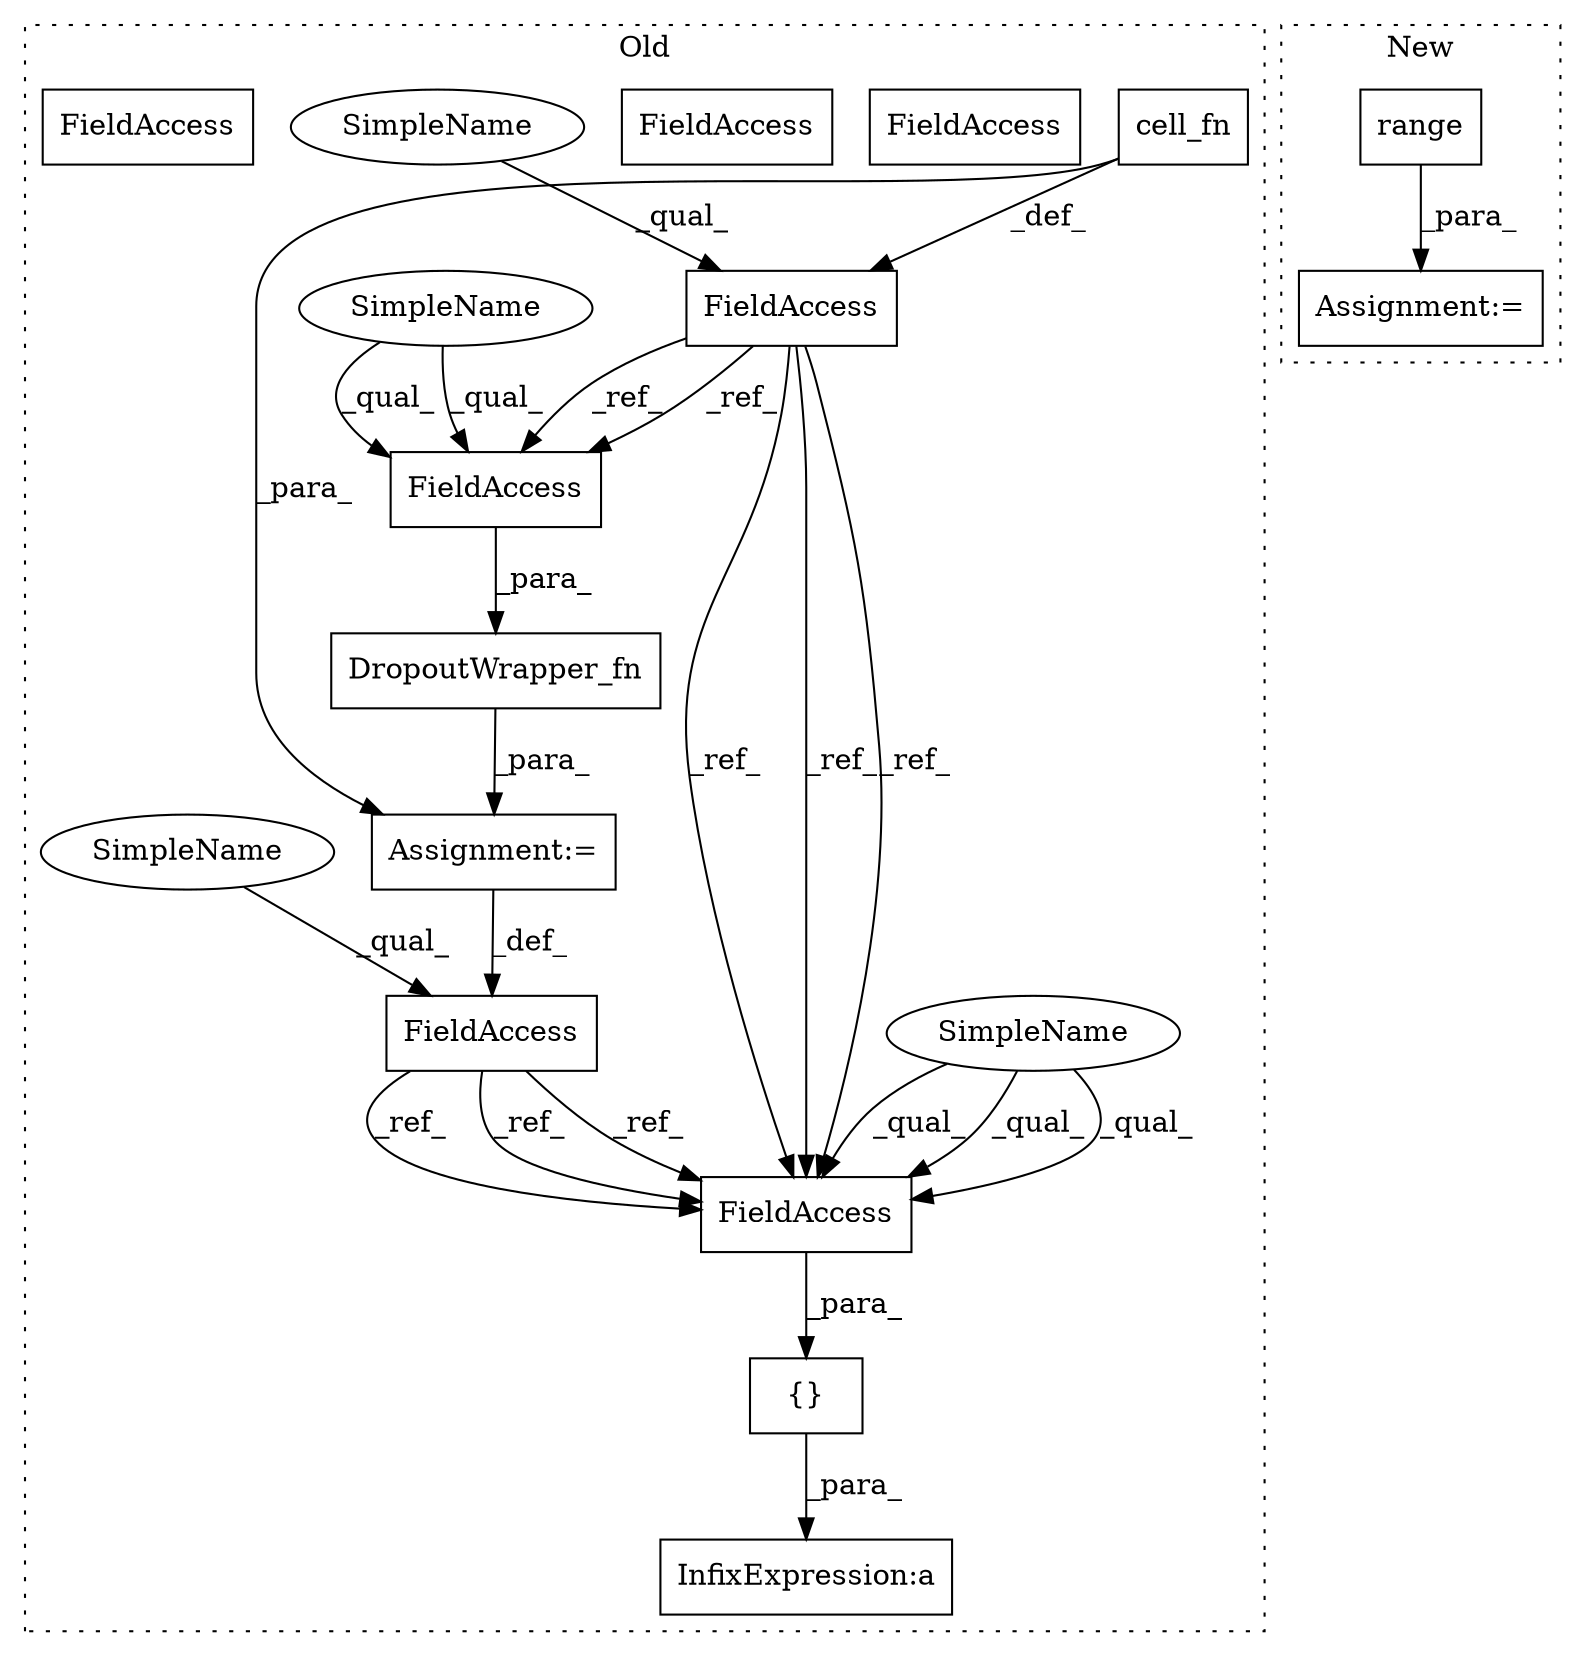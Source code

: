 digraph G {
subgraph cluster0 {
1 [label="DropoutWrapper_fn" a="32" s="65198,65242" l="18,1" shape="box"];
3 [label="InfixExpression:a" a="27" s="65531" l="3" shape="box"];
4 [label="{}" a="4" s="65520,65530" l="1,1" shape="box"];
5 [label="cell_fn" a="32" s="64552,64583" l="8,1" shape="box"];
6 [label="FieldAccess" a="22" s="65216" l="9" shape="box"];
7 [label="FieldAccess" a="22" s="65188" l="9" shape="box"];
8 [label="FieldAccess" a="22" s="64542" l="9" shape="box"];
9 [label="Assignment:=" a="7" s="65197" l="1" shape="box"];
11 [label="FieldAccess" a="22" s="65521" l="9" shape="box"];
12 [label="SimpleName" a="42" s="65216" l="4" shape="ellipse"];
13 [label="SimpleName" a="42" s="65521" l="4" shape="ellipse"];
14 [label="SimpleName" a="42" s="64542" l="4" shape="ellipse"];
15 [label="SimpleName" a="42" s="65188" l="4" shape="ellipse"];
16 [label="FieldAccess" a="22" s="65521" l="9" shape="box"];
17 [label="FieldAccess" a="22" s="65521" l="9" shape="box"];
18 [label="FieldAccess" a="22" s="65216" l="9" shape="box"];
label = "Old";
style="dotted";
}
subgraph cluster1 {
2 [label="range" a="32" s="66707,66720" l="6,1" shape="box"];
10 [label="Assignment:=" a="7" s="66700" l="30" shape="box"];
label = "New";
style="dotted";
}
1 -> 9 [label="_para_"];
2 -> 10 [label="_para_"];
4 -> 3 [label="_para_"];
5 -> 8 [label="_def_"];
5 -> 9 [label="_para_"];
7 -> 17 [label="_ref_"];
7 -> 17 [label="_ref_"];
7 -> 17 [label="_ref_"];
8 -> 18 [label="_ref_"];
8 -> 18 [label="_ref_"];
8 -> 17 [label="_ref_"];
8 -> 17 [label="_ref_"];
8 -> 17 [label="_ref_"];
9 -> 7 [label="_def_"];
12 -> 18 [label="_qual_"];
12 -> 18 [label="_qual_"];
13 -> 17 [label="_qual_"];
13 -> 17 [label="_qual_"];
13 -> 17 [label="_qual_"];
14 -> 8 [label="_qual_"];
15 -> 7 [label="_qual_"];
17 -> 4 [label="_para_"];
18 -> 1 [label="_para_"];
}